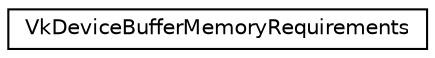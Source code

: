 digraph "Graphical Class Hierarchy"
{
 // LATEX_PDF_SIZE
  edge [fontname="Helvetica",fontsize="10",labelfontname="Helvetica",labelfontsize="10"];
  node [fontname="Helvetica",fontsize="10",shape=record];
  rankdir="LR";
  Node0 [label="VkDeviceBufferMemoryRequirements",height=0.2,width=0.4,color="black", fillcolor="white", style="filled",URL="$structVkDeviceBufferMemoryRequirements.html",tooltip=" "];
}
